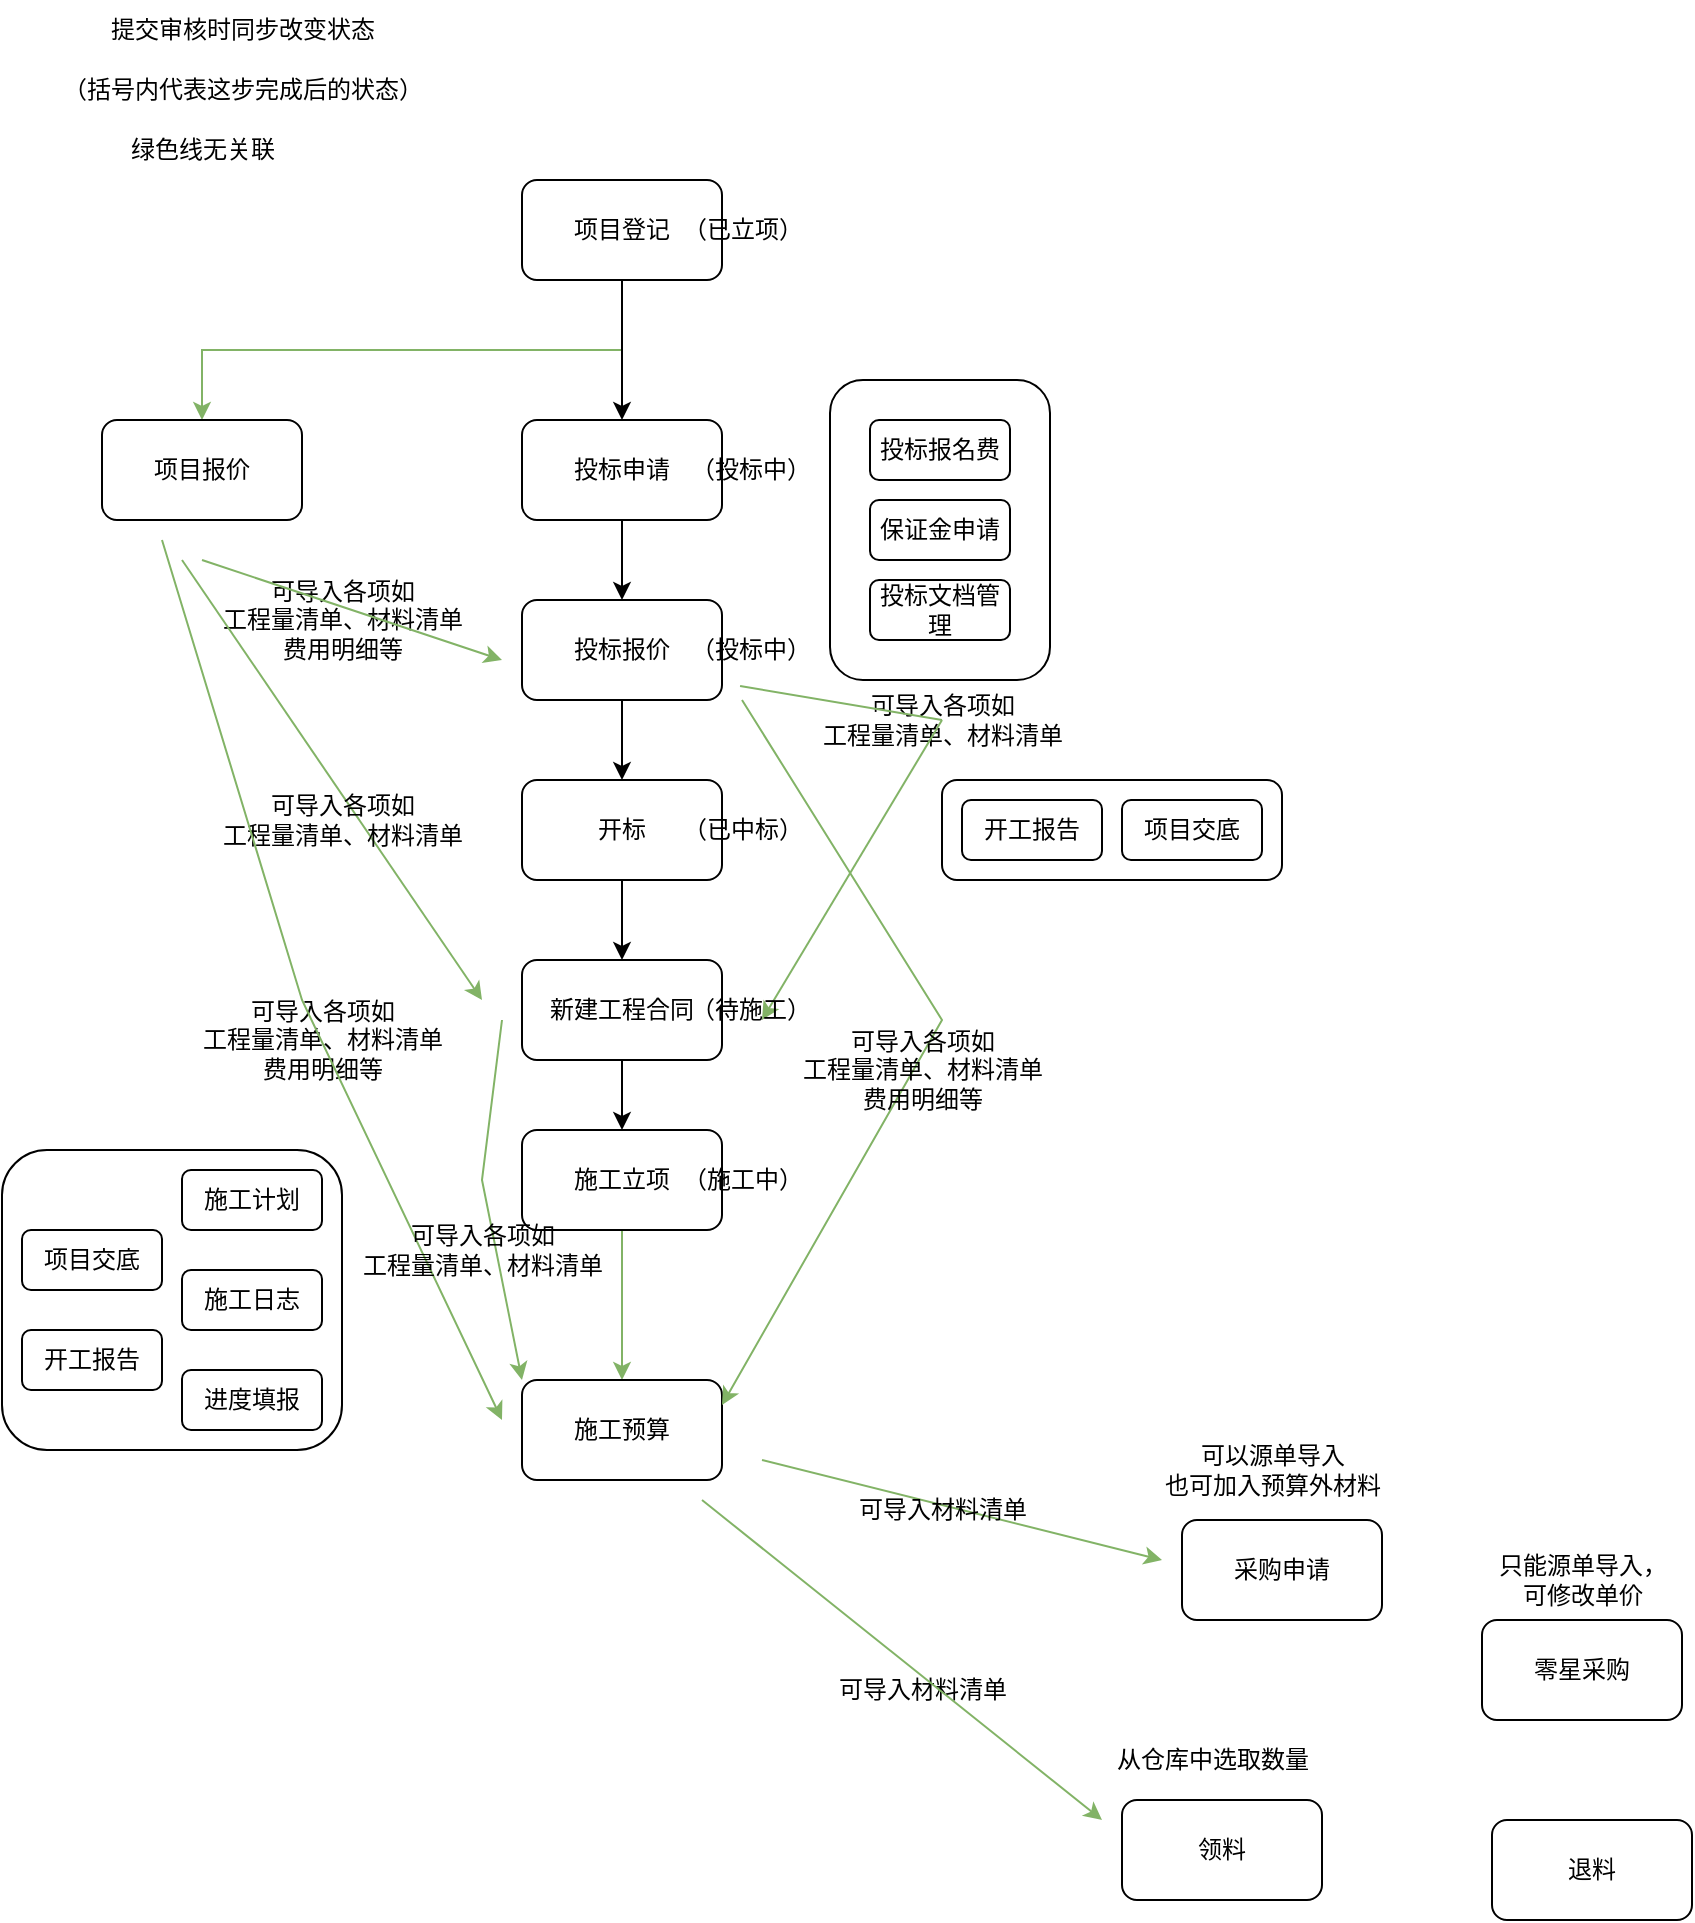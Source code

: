 <mxfile version="21.0.10" type="github">
  <diagram name="第 1 页" id="5OFcyrJHKZd2bGtqm-t-">
    <mxGraphModel dx="1544" dy="929" grid="1" gridSize="10" guides="1" tooltips="1" connect="1" arrows="1" fold="1" page="0" pageScale="1" pageWidth="2339" pageHeight="3300" background="none" math="0" shadow="0">
      <root>
        <mxCell id="0" />
        <mxCell id="1" parent="0" />
        <mxCell id="ODfmBPSqimNJBz5jPGI0-3" style="edgeStyle=orthogonalEdgeStyle;rounded=0;orthogonalLoop=1;jettySize=auto;html=1;exitX=0.5;exitY=1;exitDx=0;exitDy=0;fillColor=#d5e8d4;strokeColor=#82b366;" edge="1" parent="1" source="ODfmBPSqimNJBz5jPGI0-1" target="ODfmBPSqimNJBz5jPGI0-2">
          <mxGeometry relative="1" as="geometry" />
        </mxCell>
        <mxCell id="ODfmBPSqimNJBz5jPGI0-6" style="edgeStyle=orthogonalEdgeStyle;rounded=0;orthogonalLoop=1;jettySize=auto;html=1;" edge="1" parent="1" source="ODfmBPSqimNJBz5jPGI0-1" target="ODfmBPSqimNJBz5jPGI0-5">
          <mxGeometry relative="1" as="geometry" />
        </mxCell>
        <mxCell id="ODfmBPSqimNJBz5jPGI0-1" value="项目登记" style="rounded=1;whiteSpace=wrap;html=1;" vertex="1" parent="1">
          <mxGeometry x="260" y="110" width="100" height="50" as="geometry" />
        </mxCell>
        <mxCell id="ODfmBPSqimNJBz5jPGI0-2" value="项目报价" style="rounded=1;whiteSpace=wrap;html=1;" vertex="1" parent="1">
          <mxGeometry x="50" y="230" width="100" height="50" as="geometry" />
        </mxCell>
        <mxCell id="ODfmBPSqimNJBz5jPGI0-10" style="edgeStyle=orthogonalEdgeStyle;rounded=0;orthogonalLoop=1;jettySize=auto;html=1;entryX=0.5;entryY=0;entryDx=0;entryDy=0;" edge="1" parent="1" source="ODfmBPSqimNJBz5jPGI0-5" target="ODfmBPSqimNJBz5jPGI0-7">
          <mxGeometry relative="1" as="geometry" />
        </mxCell>
        <mxCell id="ODfmBPSqimNJBz5jPGI0-5" value="投标申请" style="rounded=1;whiteSpace=wrap;html=1;" vertex="1" parent="1">
          <mxGeometry x="260" y="230" width="100" height="50" as="geometry" />
        </mxCell>
        <mxCell id="ODfmBPSqimNJBz5jPGI0-12" style="edgeStyle=orthogonalEdgeStyle;rounded=0;orthogonalLoop=1;jettySize=auto;html=1;exitX=0.5;exitY=1;exitDx=0;exitDy=0;entryX=0.5;entryY=0;entryDx=0;entryDy=0;" edge="1" parent="1" source="ODfmBPSqimNJBz5jPGI0-7" target="ODfmBPSqimNJBz5jPGI0-11">
          <mxGeometry relative="1" as="geometry" />
        </mxCell>
        <mxCell id="ODfmBPSqimNJBz5jPGI0-7" value="投标报价" style="rounded=1;whiteSpace=wrap;html=1;" vertex="1" parent="1">
          <mxGeometry x="260" y="320" width="100" height="50" as="geometry" />
        </mxCell>
        <mxCell id="ODfmBPSqimNJBz5jPGI0-9" value="可导入各项如&lt;br&gt;工程量清单、材料清单&lt;br&gt;费用明细等" style="text;html=1;align=center;verticalAlign=middle;resizable=0;points=[];autosize=1;strokeColor=none;fillColor=none;" vertex="1" parent="1">
          <mxGeometry x="100" y="300" width="140" height="60" as="geometry" />
        </mxCell>
        <mxCell id="ODfmBPSqimNJBz5jPGI0-29" style="edgeStyle=orthogonalEdgeStyle;rounded=0;orthogonalLoop=1;jettySize=auto;html=1;exitX=0.5;exitY=1;exitDx=0;exitDy=0;" edge="1" parent="1" source="ODfmBPSqimNJBz5jPGI0-11" target="ODfmBPSqimNJBz5jPGI0-22">
          <mxGeometry relative="1" as="geometry" />
        </mxCell>
        <mxCell id="ODfmBPSqimNJBz5jPGI0-11" value="开标" style="rounded=1;whiteSpace=wrap;html=1;" vertex="1" parent="1">
          <mxGeometry x="260" y="410" width="100" height="50" as="geometry" />
        </mxCell>
        <mxCell id="ODfmBPSqimNJBz5jPGI0-13" value="（已立项）" style="text;html=1;align=center;verticalAlign=middle;resizable=0;points=[];autosize=1;strokeColor=none;fillColor=none;" vertex="1" parent="1">
          <mxGeometry x="330" y="120" width="80" height="30" as="geometry" />
        </mxCell>
        <mxCell id="ODfmBPSqimNJBz5jPGI0-15" value="（投标中）" style="text;html=1;align=center;verticalAlign=middle;resizable=0;points=[];autosize=1;strokeColor=none;fillColor=none;" vertex="1" parent="1">
          <mxGeometry x="334" y="240" width="80" height="30" as="geometry" />
        </mxCell>
        <mxCell id="ODfmBPSqimNJBz5jPGI0-16" value="（投标中）" style="text;html=1;align=center;verticalAlign=middle;resizable=0;points=[];autosize=1;strokeColor=none;fillColor=none;" vertex="1" parent="1">
          <mxGeometry x="334" y="330" width="80" height="30" as="geometry" />
        </mxCell>
        <mxCell id="ODfmBPSqimNJBz5jPGI0-17" value="提交审核时同步改变状态" style="text;html=1;align=center;verticalAlign=middle;resizable=0;points=[];autosize=1;strokeColor=none;fillColor=none;" vertex="1" parent="1">
          <mxGeometry x="40" y="20" width="160" height="30" as="geometry" />
        </mxCell>
        <mxCell id="ODfmBPSqimNJBz5jPGI0-18" value="" style="endArrow=classic;html=1;rounded=0;fillColor=#d5e8d4;strokeColor=#82b366;" edge="1" parent="1">
          <mxGeometry width="50" height="50" relative="1" as="geometry">
            <mxPoint x="100" y="300" as="sourcePoint" />
            <mxPoint x="250" y="350" as="targetPoint" />
          </mxGeometry>
        </mxCell>
        <mxCell id="ODfmBPSqimNJBz5jPGI0-19" value="（已中标）" style="text;html=1;align=center;verticalAlign=middle;resizable=0;points=[];autosize=1;strokeColor=none;fillColor=none;" vertex="1" parent="1">
          <mxGeometry x="330" y="420" width="80" height="30" as="geometry" />
        </mxCell>
        <mxCell id="ODfmBPSqimNJBz5jPGI0-20" value="（括号内代表这步完成后的状态）" style="text;html=1;align=center;verticalAlign=middle;resizable=0;points=[];autosize=1;strokeColor=none;fillColor=none;" vertex="1" parent="1">
          <mxGeometry x="20" y="50" width="200" height="30" as="geometry" />
        </mxCell>
        <mxCell id="ODfmBPSqimNJBz5jPGI0-21" value="绿色线无关联" style="text;html=1;align=center;verticalAlign=middle;resizable=0;points=[];autosize=1;strokeColor=none;fillColor=none;" vertex="1" parent="1">
          <mxGeometry x="50" y="80" width="100" height="30" as="geometry" />
        </mxCell>
        <mxCell id="ODfmBPSqimNJBz5jPGI0-35" style="edgeStyle=orthogonalEdgeStyle;rounded=0;orthogonalLoop=1;jettySize=auto;html=1;exitX=0.5;exitY=1;exitDx=0;exitDy=0;entryX=0.5;entryY=0;entryDx=0;entryDy=0;" edge="1" parent="1" source="ODfmBPSqimNJBz5jPGI0-22" target="ODfmBPSqimNJBz5jPGI0-34">
          <mxGeometry relative="1" as="geometry" />
        </mxCell>
        <mxCell id="ODfmBPSqimNJBz5jPGI0-22" value="新建工程合同" style="rounded=1;whiteSpace=wrap;html=1;" vertex="1" parent="1">
          <mxGeometry x="260" y="500" width="100" height="50" as="geometry" />
        </mxCell>
        <mxCell id="ODfmBPSqimNJBz5jPGI0-23" value="" style="endArrow=classic;html=1;rounded=0;fillColor=#d5e8d4;strokeColor=#82b366;" edge="1" parent="1">
          <mxGeometry width="50" height="50" relative="1" as="geometry">
            <mxPoint x="90" y="300" as="sourcePoint" />
            <mxPoint x="240" y="520" as="targetPoint" />
          </mxGeometry>
        </mxCell>
        <mxCell id="ODfmBPSqimNJBz5jPGI0-27" value="可导入各项如&lt;br&gt;工程量清单、材料清单" style="text;html=1;align=center;verticalAlign=middle;resizable=0;points=[];autosize=1;strokeColor=none;fillColor=none;" vertex="1" parent="1">
          <mxGeometry x="400" y="360" width="140" height="40" as="geometry" />
        </mxCell>
        <mxCell id="ODfmBPSqimNJBz5jPGI0-28" value="" style="endArrow=classic;html=1;rounded=0;fillColor=#d5e8d4;strokeColor=#82b366;" edge="1" parent="1">
          <mxGeometry width="50" height="50" relative="1" as="geometry">
            <mxPoint x="470" y="380" as="sourcePoint" />
            <mxPoint x="380" y="530" as="targetPoint" />
          </mxGeometry>
        </mxCell>
        <mxCell id="ODfmBPSqimNJBz5jPGI0-30" value="可导入各项如&lt;br&gt;工程量清单、材料清单" style="text;html=1;align=center;verticalAlign=middle;resizable=0;points=[];autosize=1;strokeColor=none;fillColor=none;" vertex="1" parent="1">
          <mxGeometry x="100" y="410" width="140" height="40" as="geometry" />
        </mxCell>
        <mxCell id="ODfmBPSqimNJBz5jPGI0-31" value="" style="endArrow=none;html=1;rounded=0;exitX=0.438;exitY=1.1;exitDx=0;exitDy=0;exitPerimeter=0;fillColor=#d5e8d4;strokeColor=#82b366;" edge="1" parent="1" source="ODfmBPSqimNJBz5jPGI0-16">
          <mxGeometry width="50" height="50" relative="1" as="geometry">
            <mxPoint x="390" y="500" as="sourcePoint" />
            <mxPoint x="470" y="380" as="targetPoint" />
          </mxGeometry>
        </mxCell>
        <mxCell id="ODfmBPSqimNJBz5jPGI0-33" value="（待施工）" style="text;html=1;align=center;verticalAlign=middle;resizable=0;points=[];autosize=1;strokeColor=none;fillColor=none;" vertex="1" parent="1">
          <mxGeometry x="334" y="510" width="80" height="30" as="geometry" />
        </mxCell>
        <mxCell id="ODfmBPSqimNJBz5jPGI0-49" style="edgeStyle=orthogonalEdgeStyle;rounded=0;orthogonalLoop=1;jettySize=auto;html=1;entryX=0.5;entryY=0;entryDx=0;entryDy=0;fillColor=#d5e8d4;strokeColor=#82b366;" edge="1" parent="1" source="ODfmBPSqimNJBz5jPGI0-34" target="ODfmBPSqimNJBz5jPGI0-47">
          <mxGeometry relative="1" as="geometry" />
        </mxCell>
        <mxCell id="ODfmBPSqimNJBz5jPGI0-34" value="施工立项" style="rounded=1;whiteSpace=wrap;html=1;" vertex="1" parent="1">
          <mxGeometry x="260" y="585" width="100" height="50" as="geometry" />
        </mxCell>
        <mxCell id="ODfmBPSqimNJBz5jPGI0-36" value="（施工中）" style="text;html=1;align=center;verticalAlign=middle;resizable=0;points=[];autosize=1;strokeColor=none;fillColor=none;" vertex="1" parent="1">
          <mxGeometry x="330" y="595" width="80" height="30" as="geometry" />
        </mxCell>
        <mxCell id="ODfmBPSqimNJBz5jPGI0-43" value="采购申请" style="rounded=1;whiteSpace=wrap;html=1;" vertex="1" parent="1">
          <mxGeometry x="590" y="780" width="100" height="50" as="geometry" />
        </mxCell>
        <mxCell id="ODfmBPSqimNJBz5jPGI0-47" value="施工预算" style="rounded=1;whiteSpace=wrap;html=1;" vertex="1" parent="1">
          <mxGeometry x="260" y="710" width="100" height="50" as="geometry" />
        </mxCell>
        <mxCell id="ODfmBPSqimNJBz5jPGI0-50" value="可导入各项如&lt;br&gt;工程量清单、材料清单&lt;br&gt;费用明细等" style="text;html=1;align=center;verticalAlign=middle;resizable=0;points=[];autosize=1;strokeColor=none;fillColor=none;" vertex="1" parent="1">
          <mxGeometry x="90" y="510" width="140" height="60" as="geometry" />
        </mxCell>
        <mxCell id="ODfmBPSqimNJBz5jPGI0-51" value="" style="endArrow=classic;html=1;rounded=0;fillColor=#d5e8d4;strokeColor=#82b366;" edge="1" parent="1">
          <mxGeometry width="50" height="50" relative="1" as="geometry">
            <mxPoint x="80" y="290" as="sourcePoint" />
            <mxPoint x="250" y="730" as="targetPoint" />
            <Array as="points">
              <mxPoint x="150" y="520" />
            </Array>
          </mxGeometry>
        </mxCell>
        <mxCell id="ODfmBPSqimNJBz5jPGI0-52" value="" style="endArrow=classic;html=1;rounded=0;fillColor=#d5e8d4;strokeColor=#82b366;entryX=1;entryY=0.25;entryDx=0;entryDy=0;" edge="1" parent="1" target="ODfmBPSqimNJBz5jPGI0-47">
          <mxGeometry width="50" height="50" relative="1" as="geometry">
            <mxPoint x="370" y="370" as="sourcePoint" />
            <mxPoint x="370" y="700" as="targetPoint" />
            <Array as="points">
              <mxPoint x="470" y="530" />
            </Array>
          </mxGeometry>
        </mxCell>
        <mxCell id="ODfmBPSqimNJBz5jPGI0-53" value="可导入各项如&lt;br&gt;工程量清单、材料清单&lt;br&gt;费用明细等" style="text;html=1;align=center;verticalAlign=middle;resizable=0;points=[];autosize=1;strokeColor=none;fillColor=none;" vertex="1" parent="1">
          <mxGeometry x="390" y="525" width="140" height="60" as="geometry" />
        </mxCell>
        <mxCell id="ODfmBPSqimNJBz5jPGI0-58" value="" style="endArrow=none;html=1;rounded=0;fillColor=#d5e8d4;strokeColor=#82b366;exitX=0;exitY=0;exitDx=0;exitDy=0;endFill=0;startArrow=classic;startFill=1;" edge="1" parent="1" source="ODfmBPSqimNJBz5jPGI0-47">
          <mxGeometry width="50" height="50" relative="1" as="geometry">
            <mxPoint x="250" y="670" as="sourcePoint" />
            <mxPoint x="250" y="530" as="targetPoint" />
            <Array as="points">
              <mxPoint x="240" y="610" />
            </Array>
          </mxGeometry>
        </mxCell>
        <mxCell id="ODfmBPSqimNJBz5jPGI0-59" value="可导入各项如&lt;br&gt;工程量清单、材料清单" style="text;html=1;align=center;verticalAlign=middle;resizable=0;points=[];autosize=1;strokeColor=none;fillColor=none;" vertex="1" parent="1">
          <mxGeometry x="170" y="625" width="140" height="40" as="geometry" />
        </mxCell>
        <mxCell id="ODfmBPSqimNJBz5jPGI0-65" value="" style="endArrow=classic;html=1;rounded=0;fillColor=#d5e8d4;strokeColor=#82b366;" edge="1" parent="1">
          <mxGeometry width="50" height="50" relative="1" as="geometry">
            <mxPoint x="380" y="750" as="sourcePoint" />
            <mxPoint x="580" y="800" as="targetPoint" />
          </mxGeometry>
        </mxCell>
        <mxCell id="ODfmBPSqimNJBz5jPGI0-66" value="可导入材料清单&lt;br&gt;" style="text;html=1;align=center;verticalAlign=middle;resizable=0;points=[];autosize=1;strokeColor=none;fillColor=none;" vertex="1" parent="1">
          <mxGeometry x="415" y="760" width="110" height="30" as="geometry" />
        </mxCell>
        <mxCell id="ODfmBPSqimNJBz5jPGI0-70" value="零星采购" style="rounded=1;whiteSpace=wrap;html=1;" vertex="1" parent="1">
          <mxGeometry x="740" y="830" width="100" height="50" as="geometry" />
        </mxCell>
        <mxCell id="ODfmBPSqimNJBz5jPGI0-73" value="" style="rounded=1;whiteSpace=wrap;html=1;" vertex="1" parent="1">
          <mxGeometry y="595" width="170" height="150" as="geometry" />
        </mxCell>
        <mxCell id="ODfmBPSqimNJBz5jPGI0-74" value="项目交底" style="rounded=1;whiteSpace=wrap;html=1;" vertex="1" parent="1">
          <mxGeometry x="10" y="635" width="70" height="30" as="geometry" />
        </mxCell>
        <mxCell id="ODfmBPSqimNJBz5jPGI0-75" value="开工报告" style="rounded=1;whiteSpace=wrap;html=1;" vertex="1" parent="1">
          <mxGeometry x="10" y="685" width="70" height="30" as="geometry" />
        </mxCell>
        <mxCell id="ODfmBPSqimNJBz5jPGI0-76" value="施工计划" style="rounded=1;whiteSpace=wrap;html=1;" vertex="1" parent="1">
          <mxGeometry x="90" y="605" width="70" height="30" as="geometry" />
        </mxCell>
        <mxCell id="ODfmBPSqimNJBz5jPGI0-77" value="施工日志" style="rounded=1;whiteSpace=wrap;html=1;" vertex="1" parent="1">
          <mxGeometry x="90" y="655" width="70" height="30" as="geometry" />
        </mxCell>
        <mxCell id="ODfmBPSqimNJBz5jPGI0-78" value="进度填报" style="rounded=1;whiteSpace=wrap;html=1;" vertex="1" parent="1">
          <mxGeometry x="90" y="705" width="70" height="30" as="geometry" />
        </mxCell>
        <mxCell id="ODfmBPSqimNJBz5jPGI0-79" value="可以源单导入&lt;br&gt;也可加入预算外材料" style="text;html=1;align=center;verticalAlign=middle;resizable=0;points=[];autosize=1;strokeColor=none;fillColor=none;" vertex="1" parent="1">
          <mxGeometry x="570" y="735" width="130" height="40" as="geometry" />
        </mxCell>
        <mxCell id="ODfmBPSqimNJBz5jPGI0-81" value="只能源单导入，&lt;br&gt;可修改单价" style="text;html=1;align=center;verticalAlign=middle;resizable=0;points=[];autosize=1;strokeColor=none;fillColor=none;" vertex="1" parent="1">
          <mxGeometry x="735" y="790" width="110" height="40" as="geometry" />
        </mxCell>
        <mxCell id="ODfmBPSqimNJBz5jPGI0-83" value="领料" style="rounded=1;whiteSpace=wrap;html=1;" vertex="1" parent="1">
          <mxGeometry x="560" y="920" width="100" height="50" as="geometry" />
        </mxCell>
        <mxCell id="ODfmBPSqimNJBz5jPGI0-84" value="退料" style="rounded=1;whiteSpace=wrap;html=1;" vertex="1" parent="1">
          <mxGeometry x="745" y="930" width="100" height="50" as="geometry" />
        </mxCell>
        <mxCell id="ODfmBPSqimNJBz5jPGI0-86" value="可导入材料清单&lt;br&gt;" style="text;html=1;align=center;verticalAlign=middle;resizable=0;points=[];autosize=1;strokeColor=none;fillColor=none;" vertex="1" parent="1">
          <mxGeometry x="405" y="850" width="110" height="30" as="geometry" />
        </mxCell>
        <mxCell id="ODfmBPSqimNJBz5jPGI0-87" value="" style="endArrow=classic;html=1;rounded=0;fillColor=#d5e8d4;strokeColor=#82b366;" edge="1" parent="1">
          <mxGeometry width="50" height="50" relative="1" as="geometry">
            <mxPoint x="350" y="770" as="sourcePoint" />
            <mxPoint x="550" y="930" as="targetPoint" />
          </mxGeometry>
        </mxCell>
        <mxCell id="ODfmBPSqimNJBz5jPGI0-88" value="从仓库中选取数量" style="text;html=1;align=center;verticalAlign=middle;resizable=0;points=[];autosize=1;strokeColor=none;fillColor=none;" vertex="1" parent="1">
          <mxGeometry x="545" y="885" width="120" height="30" as="geometry" />
        </mxCell>
        <mxCell id="ODfmBPSqimNJBz5jPGI0-89" value="" style="rounded=1;whiteSpace=wrap;html=1;" vertex="1" parent="1">
          <mxGeometry x="414" y="210" width="110" height="150" as="geometry" />
        </mxCell>
        <mxCell id="ODfmBPSqimNJBz5jPGI0-92" value="投标报名费" style="rounded=1;whiteSpace=wrap;html=1;" vertex="1" parent="1">
          <mxGeometry x="434" y="230" width="70" height="30" as="geometry" />
        </mxCell>
        <mxCell id="ODfmBPSqimNJBz5jPGI0-93" value="保证金申请" style="rounded=1;whiteSpace=wrap;html=1;" vertex="1" parent="1">
          <mxGeometry x="434" y="270" width="70" height="30" as="geometry" />
        </mxCell>
        <mxCell id="ODfmBPSqimNJBz5jPGI0-94" value="投标文档管理" style="rounded=1;whiteSpace=wrap;html=1;" vertex="1" parent="1">
          <mxGeometry x="434" y="310" width="70" height="30" as="geometry" />
        </mxCell>
        <mxCell id="ODfmBPSqimNJBz5jPGI0-99" value="" style="rounded=1;whiteSpace=wrap;html=1;" vertex="1" parent="1">
          <mxGeometry x="470" y="410" width="170" height="50" as="geometry" />
        </mxCell>
        <mxCell id="ODfmBPSqimNJBz5jPGI0-100" value="项目交底" style="rounded=1;whiteSpace=wrap;html=1;" vertex="1" parent="1">
          <mxGeometry x="560" y="420" width="70" height="30" as="geometry" />
        </mxCell>
        <mxCell id="ODfmBPSqimNJBz5jPGI0-101" value="开工报告" style="rounded=1;whiteSpace=wrap;html=1;" vertex="1" parent="1">
          <mxGeometry x="480" y="420" width="70" height="30" as="geometry" />
        </mxCell>
      </root>
    </mxGraphModel>
  </diagram>
</mxfile>
